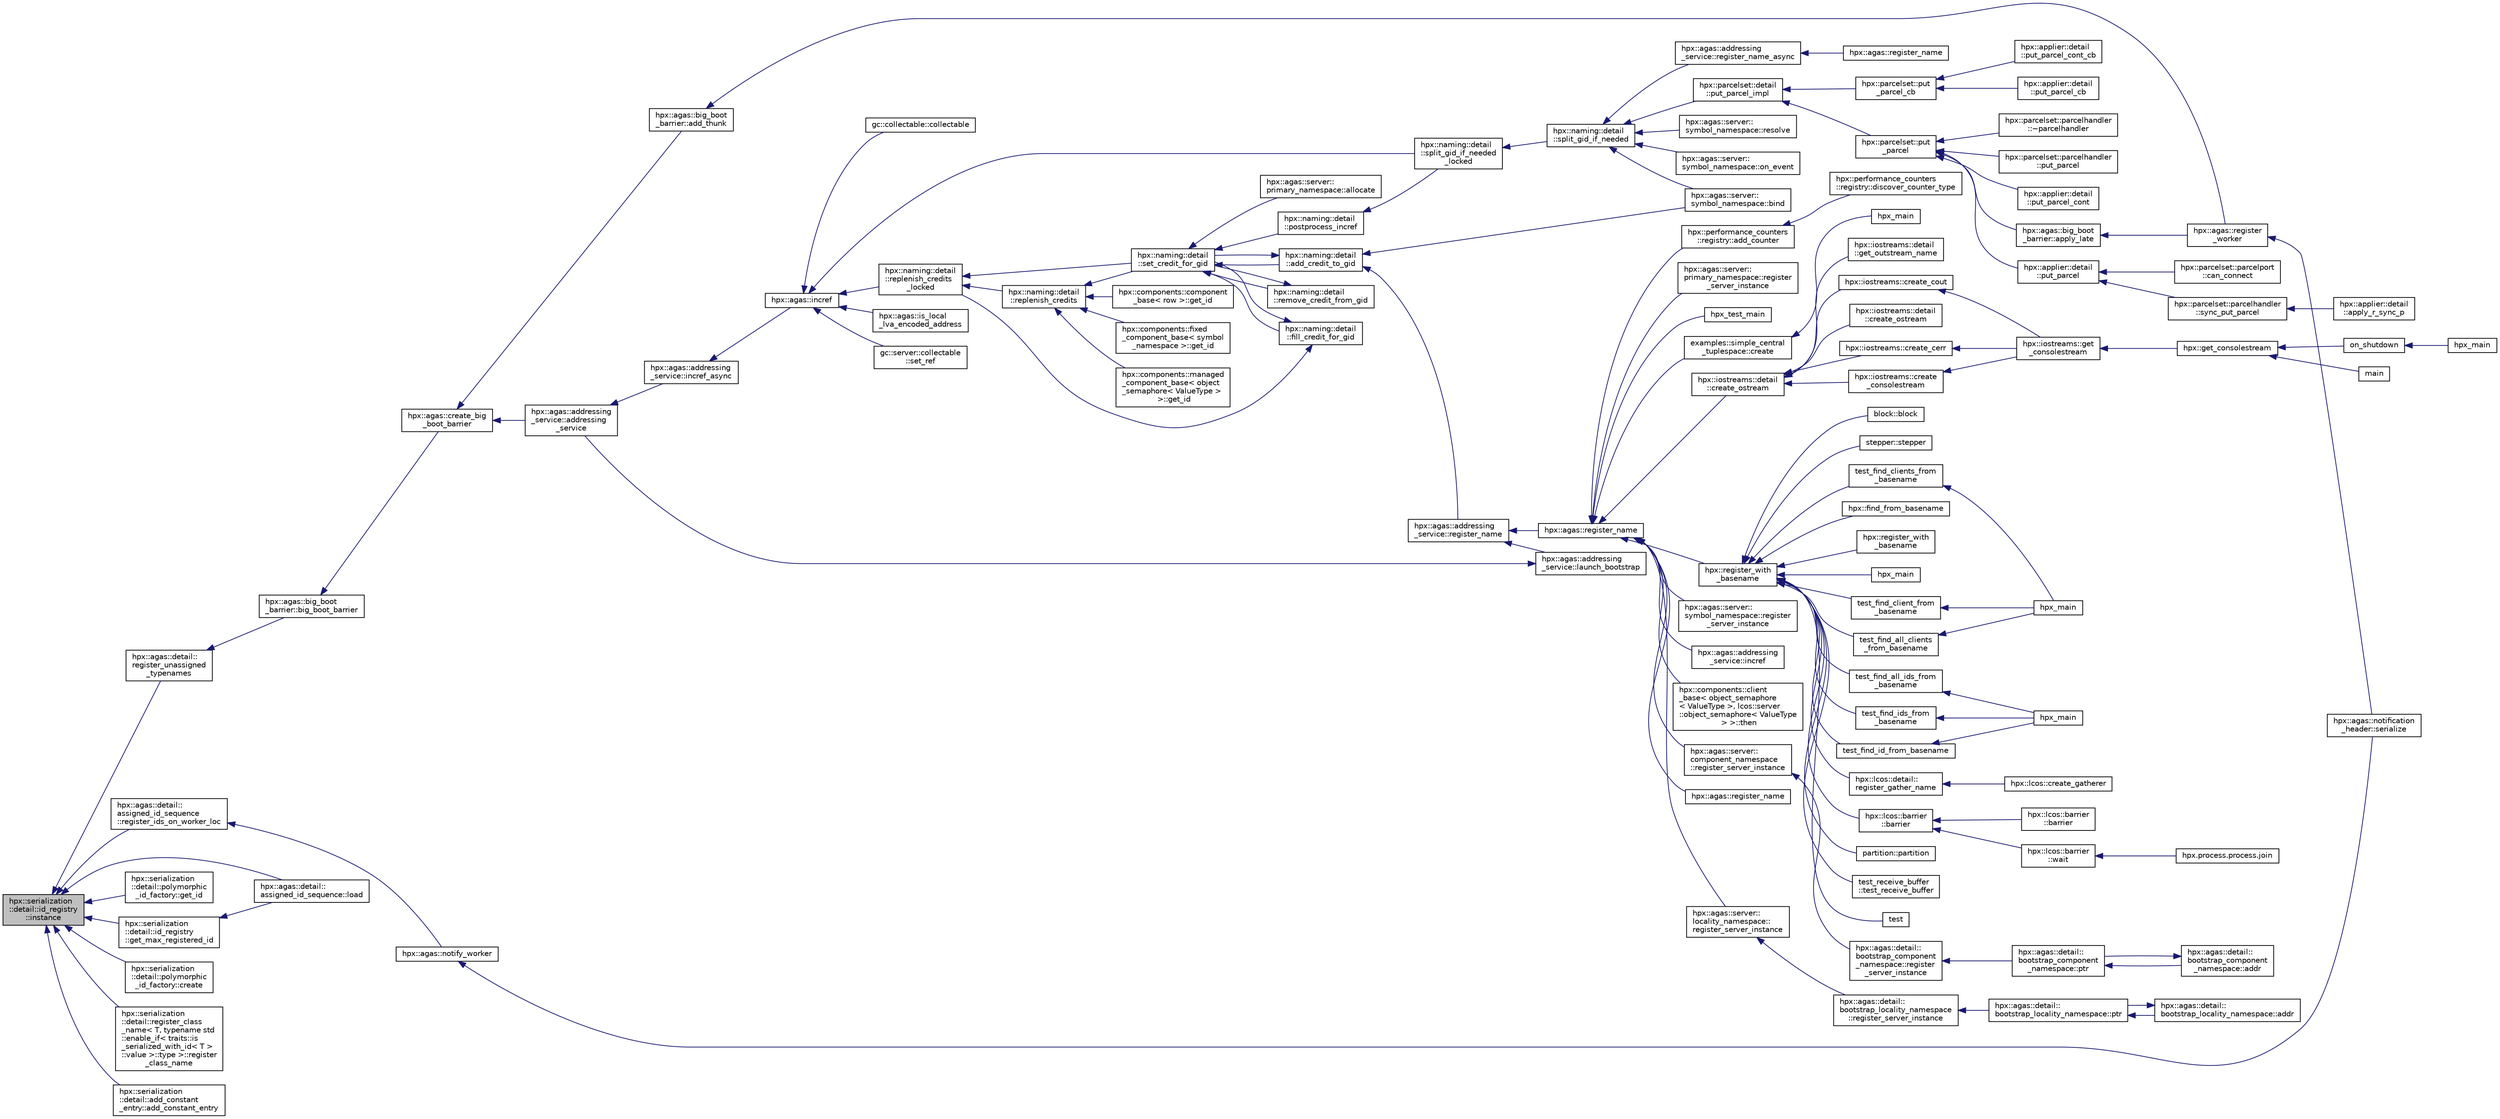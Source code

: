 digraph "hpx::serialization::detail::id_registry::instance"
{
  edge [fontname="Helvetica",fontsize="10",labelfontname="Helvetica",labelfontsize="10"];
  node [fontname="Helvetica",fontsize="10",shape=record];
  rankdir="LR";
  Node221 [label="hpx::serialization\l::detail::id_registry\l::instance",height=0.2,width=0.4,color="black", fillcolor="grey75", style="filled", fontcolor="black"];
  Node221 -> Node222 [dir="back",color="midnightblue",fontsize="10",style="solid",fontname="Helvetica"];
  Node222 [label="hpx::agas::detail::\lregister_unassigned\l_typenames",height=0.2,width=0.4,color="black", fillcolor="white", style="filled",URL="$dd/dd0/namespacehpx_1_1agas_1_1detail.html#a69a4d9fbe321b26f2eeeacaae98c05bb"];
  Node222 -> Node223 [dir="back",color="midnightblue",fontsize="10",style="solid",fontname="Helvetica"];
  Node223 [label="hpx::agas::big_boot\l_barrier::big_boot_barrier",height=0.2,width=0.4,color="black", fillcolor="white", style="filled",URL="$d8/db6/structhpx_1_1agas_1_1big__boot__barrier.html#ab00f39b77e1ae054dddeab796ac49a07"];
  Node223 -> Node224 [dir="back",color="midnightblue",fontsize="10",style="solid",fontname="Helvetica"];
  Node224 [label="hpx::agas::create_big\l_boot_barrier",height=0.2,width=0.4,color="black", fillcolor="white", style="filled",URL="$dc/d54/namespacehpx_1_1agas.html#a272f64deb448ea9613501a5b3458a57f"];
  Node224 -> Node225 [dir="back",color="midnightblue",fontsize="10",style="solid",fontname="Helvetica"];
  Node225 [label="hpx::agas::addressing\l_service::addressing\l_service",height=0.2,width=0.4,color="black", fillcolor="white", style="filled",URL="$db/d58/structhpx_1_1agas_1_1addressing__service.html#a4cd885b12c530009f44f7372c197d54f"];
  Node225 -> Node226 [dir="back",color="midnightblue",fontsize="10",style="solid",fontname="Helvetica"];
  Node226 [label="hpx::agas::addressing\l_service::incref_async",height=0.2,width=0.4,color="black", fillcolor="white", style="filled",URL="$db/d58/structhpx_1_1agas_1_1addressing__service.html#adae9df2634cf648f129f203c3678c1c1",tooltip="Increment the global reference count for the given id. "];
  Node226 -> Node227 [dir="back",color="midnightblue",fontsize="10",style="solid",fontname="Helvetica"];
  Node227 [label="hpx::agas::incref",height=0.2,width=0.4,color="black", fillcolor="white", style="filled",URL="$dc/d54/namespacehpx_1_1agas.html#aad81d2ea721c1a5692e243ef07bf164f"];
  Node227 -> Node228 [dir="back",color="midnightblue",fontsize="10",style="solid",fontname="Helvetica"];
  Node228 [label="hpx::agas::is_local\l_lva_encoded_address",height=0.2,width=0.4,color="black", fillcolor="white", style="filled",URL="$dc/d54/namespacehpx_1_1agas.html#abb5e5584ed3b536ace8e3f58415e24c2"];
  Node227 -> Node229 [dir="back",color="midnightblue",fontsize="10",style="solid",fontname="Helvetica"];
  Node229 [label="gc::server::collectable\l::set_ref",height=0.2,width=0.4,color="black", fillcolor="white", style="filled",URL="$da/d76/structgc_1_1server_1_1collectable.html#a8e123e39f5a85da593dc15b5f872748d"];
  Node227 -> Node230 [dir="back",color="midnightblue",fontsize="10",style="solid",fontname="Helvetica"];
  Node230 [label="gc::collectable::collectable",height=0.2,width=0.4,color="black", fillcolor="white", style="filled",URL="$da/d23/structgc_1_1collectable.html#a9ac791be34891330ff8192ac2ef68c7c"];
  Node227 -> Node231 [dir="back",color="midnightblue",fontsize="10",style="solid",fontname="Helvetica"];
  Node231 [label="hpx::naming::detail\l::split_gid_if_needed\l_locked",height=0.2,width=0.4,color="black", fillcolor="white", style="filled",URL="$d5/d18/namespacehpx_1_1naming_1_1detail.html#a8a41d874bb719f702a76d483293d9d56"];
  Node231 -> Node232 [dir="back",color="midnightblue",fontsize="10",style="solid",fontname="Helvetica"];
  Node232 [label="hpx::naming::detail\l::split_gid_if_needed",height=0.2,width=0.4,color="black", fillcolor="white", style="filled",URL="$d5/d18/namespacehpx_1_1naming_1_1detail.html#a106949fcb9087fb6bdca67d048d6568f"];
  Node232 -> Node233 [dir="back",color="midnightblue",fontsize="10",style="solid",fontname="Helvetica"];
  Node233 [label="hpx::agas::addressing\l_service::register_name_async",height=0.2,width=0.4,color="black", fillcolor="white", style="filled",URL="$db/d58/structhpx_1_1agas_1_1addressing__service.html#adfd0ce835927a3c0396b6fc9e9fbb3cf"];
  Node233 -> Node234 [dir="back",color="midnightblue",fontsize="10",style="solid",fontname="Helvetica"];
  Node234 [label="hpx::agas::register_name",height=0.2,width=0.4,color="black", fillcolor="white", style="filled",URL="$dc/d54/namespacehpx_1_1agas.html#adc43905ef74ad9948375f3948b64fc2f"];
  Node232 -> Node235 [dir="back",color="midnightblue",fontsize="10",style="solid",fontname="Helvetica"];
  Node235 [label="hpx::parcelset::detail\l::put_parcel_impl",height=0.2,width=0.4,color="black", fillcolor="white", style="filled",URL="$dc/d4e/namespacehpx_1_1parcelset_1_1detail.html#a0dfe29365976960c7f5db6388e8ce603"];
  Node235 -> Node236 [dir="back",color="midnightblue",fontsize="10",style="solid",fontname="Helvetica"];
  Node236 [label="hpx::parcelset::put\l_parcel",height=0.2,width=0.4,color="black", fillcolor="white", style="filled",URL="$d4/d41/namespacehpx_1_1parcelset.html#a53a9f5c6cf260dc8d06d194c96182b65"];
  Node236 -> Node237 [dir="back",color="midnightblue",fontsize="10",style="solid",fontname="Helvetica"];
  Node237 [label="hpx::applier::detail\l::put_parcel",height=0.2,width=0.4,color="black", fillcolor="white", style="filled",URL="$d1/d2a/namespacehpx_1_1applier_1_1detail.html#a4d568b8071bb894a09fabfba232c2663"];
  Node237 -> Node238 [dir="back",color="midnightblue",fontsize="10",style="solid",fontname="Helvetica"];
  Node238 [label="hpx::parcelset::parcelhandler\l::sync_put_parcel",height=0.2,width=0.4,color="black", fillcolor="white", style="filled",URL="$d4/d2f/classhpx_1_1parcelset_1_1parcelhandler.html#ad478f8b244ec822fcbcb84aa67b17497"];
  Node238 -> Node239 [dir="back",color="midnightblue",fontsize="10",style="solid",fontname="Helvetica"];
  Node239 [label="hpx::applier::detail\l::apply_r_sync_p",height=0.2,width=0.4,color="black", fillcolor="white", style="filled",URL="$d1/d2a/namespacehpx_1_1applier_1_1detail.html#ab69485311adeb590afa621a4b4be595d"];
  Node237 -> Node240 [dir="back",color="midnightblue",fontsize="10",style="solid",fontname="Helvetica"];
  Node240 [label="hpx::parcelset::parcelport\l::can_connect",height=0.2,width=0.4,color="black", fillcolor="white", style="filled",URL="$d9/d67/classhpx_1_1parcelset_1_1parcelport.html#a68bd6750625124e4de6309e74283a767"];
  Node236 -> Node241 [dir="back",color="midnightblue",fontsize="10",style="solid",fontname="Helvetica"];
  Node241 [label="hpx::applier::detail\l::put_parcel_cont",height=0.2,width=0.4,color="black", fillcolor="white", style="filled",URL="$d1/d2a/namespacehpx_1_1applier_1_1detail.html#aa5119ce6a8f642d2bacf23dc42ade0f9"];
  Node236 -> Node242 [dir="back",color="midnightblue",fontsize="10",style="solid",fontname="Helvetica"];
  Node242 [label="hpx::agas::big_boot\l_barrier::apply_late",height=0.2,width=0.4,color="black", fillcolor="white", style="filled",URL="$d8/db6/structhpx_1_1agas_1_1big__boot__barrier.html#a9148a04a25bea5a37d77b3ff20e1ebfb"];
  Node242 -> Node243 [dir="back",color="midnightblue",fontsize="10",style="solid",fontname="Helvetica"];
  Node243 [label="hpx::agas::register\l_worker",height=0.2,width=0.4,color="black", fillcolor="white", style="filled",URL="$dc/d54/namespacehpx_1_1agas.html#a3c98dc053a97fca0f3f3b5719d9f8336"];
  Node243 -> Node244 [dir="back",color="midnightblue",fontsize="10",style="solid",fontname="Helvetica"];
  Node244 [label="hpx::agas::notification\l_header::serialize",height=0.2,width=0.4,color="black", fillcolor="white", style="filled",URL="$de/dae/structhpx_1_1agas_1_1notification__header.html#aa028cf0e80baf9259523c340c4568634"];
  Node236 -> Node245 [dir="back",color="midnightblue",fontsize="10",style="solid",fontname="Helvetica"];
  Node245 [label="hpx::parcelset::parcelhandler\l::~parcelhandler",height=0.2,width=0.4,color="black", fillcolor="white", style="filled",URL="$d4/d2f/classhpx_1_1parcelset_1_1parcelhandler.html#a938c1c4259b1be845dc0197465969a17"];
  Node236 -> Node246 [dir="back",color="midnightblue",fontsize="10",style="solid",fontname="Helvetica"];
  Node246 [label="hpx::parcelset::parcelhandler\l::put_parcel",height=0.2,width=0.4,color="black", fillcolor="white", style="filled",URL="$d4/d2f/classhpx_1_1parcelset_1_1parcelhandler.html#aad45344f98c3f15456325c7270ae5ade"];
  Node235 -> Node247 [dir="back",color="midnightblue",fontsize="10",style="solid",fontname="Helvetica"];
  Node247 [label="hpx::parcelset::put\l_parcel_cb",height=0.2,width=0.4,color="black", fillcolor="white", style="filled",URL="$d4/d41/namespacehpx_1_1parcelset.html#a44a60f48094a44cbb7f52b7807dc56ff"];
  Node247 -> Node248 [dir="back",color="midnightblue",fontsize="10",style="solid",fontname="Helvetica"];
  Node248 [label="hpx::applier::detail\l::put_parcel_cb",height=0.2,width=0.4,color="black", fillcolor="white", style="filled",URL="$d1/d2a/namespacehpx_1_1applier_1_1detail.html#a96b7471f7a59fa4d3d298e562507c339"];
  Node247 -> Node249 [dir="back",color="midnightblue",fontsize="10",style="solid",fontname="Helvetica"];
  Node249 [label="hpx::applier::detail\l::put_parcel_cont_cb",height=0.2,width=0.4,color="black", fillcolor="white", style="filled",URL="$d1/d2a/namespacehpx_1_1applier_1_1detail.html#acb5d7569cd53998c51e4b48f09d62e83"];
  Node232 -> Node250 [dir="back",color="midnightblue",fontsize="10",style="solid",fontname="Helvetica"];
  Node250 [label="hpx::agas::server::\lsymbol_namespace::bind",height=0.2,width=0.4,color="black", fillcolor="white", style="filled",URL="$dc/da6/structhpx_1_1agas_1_1server_1_1symbol__namespace.html#a229ead0876ac8c5754793a2ca68de559"];
  Node232 -> Node251 [dir="back",color="midnightblue",fontsize="10",style="solid",fontname="Helvetica"];
  Node251 [label="hpx::agas::server::\lsymbol_namespace::resolve",height=0.2,width=0.4,color="black", fillcolor="white", style="filled",URL="$dc/da6/structhpx_1_1agas_1_1server_1_1symbol__namespace.html#aec3fc24e40dc96142eb77537945e92d5"];
  Node232 -> Node252 [dir="back",color="midnightblue",fontsize="10",style="solid",fontname="Helvetica"];
  Node252 [label="hpx::agas::server::\lsymbol_namespace::on_event",height=0.2,width=0.4,color="black", fillcolor="white", style="filled",URL="$dc/da6/structhpx_1_1agas_1_1server_1_1symbol__namespace.html#abbfcf18e8d40612e4fa618a39a2fc492"];
  Node227 -> Node253 [dir="back",color="midnightblue",fontsize="10",style="solid",fontname="Helvetica"];
  Node253 [label="hpx::naming::detail\l::replenish_credits\l_locked",height=0.2,width=0.4,color="black", fillcolor="white", style="filled",URL="$d5/d18/namespacehpx_1_1naming_1_1detail.html#a011ed4fa9a2f4d4319adc54943fa03d6"];
  Node253 -> Node254 [dir="back",color="midnightblue",fontsize="10",style="solid",fontname="Helvetica"];
  Node254 [label="hpx::naming::detail\l::replenish_credits",height=0.2,width=0.4,color="black", fillcolor="white", style="filled",URL="$d5/d18/namespacehpx_1_1naming_1_1detail.html#aab806d937bd01894af129d3d3cbb22f4"];
  Node254 -> Node255 [dir="back",color="midnightblue",fontsize="10",style="solid",fontname="Helvetica"];
  Node255 [label="hpx::components::component\l_base\< row \>::get_id",height=0.2,width=0.4,color="black", fillcolor="white", style="filled",URL="$d2/de6/classhpx_1_1components_1_1component__base.html#a4c8fd93514039bdf01c48d66d82b19cd"];
  Node254 -> Node256 [dir="back",color="midnightblue",fontsize="10",style="solid",fontname="Helvetica"];
  Node256 [label="hpx::components::fixed\l_component_base\< symbol\l_namespace \>::get_id",height=0.2,width=0.4,color="black", fillcolor="white", style="filled",URL="$df/dfd/classhpx_1_1components_1_1fixed__component__base.html#a3066d2c2779a65cd20ce98b87e4dd4c2"];
  Node254 -> Node257 [dir="back",color="midnightblue",fontsize="10",style="solid",fontname="Helvetica"];
  Node257 [label="hpx::components::managed\l_component_base\< object\l_semaphore\< ValueType \>\l \>::get_id",height=0.2,width=0.4,color="black", fillcolor="white", style="filled",URL="$d1/d7b/classhpx_1_1components_1_1managed__component__base.html#ac026850ad861e1da5393943cf5751708"];
  Node254 -> Node258 [dir="back",color="midnightblue",fontsize="10",style="solid",fontname="Helvetica"];
  Node258 [label="hpx::naming::detail\l::set_credit_for_gid",height=0.2,width=0.4,color="black", fillcolor="white", style="filled",URL="$d5/d18/namespacehpx_1_1naming_1_1detail.html#a87703193ff814a4e1c912e98e655ec51"];
  Node258 -> Node259 [dir="back",color="midnightblue",fontsize="10",style="solid",fontname="Helvetica"];
  Node259 [label="hpx::naming::detail\l::postprocess_incref",height=0.2,width=0.4,color="black", fillcolor="white", style="filled",URL="$d5/d18/namespacehpx_1_1naming_1_1detail.html#a9d2708b2b1a4087d64195137b077ef1d"];
  Node259 -> Node231 [dir="back",color="midnightblue",fontsize="10",style="solid",fontname="Helvetica"];
  Node258 -> Node260 [dir="back",color="midnightblue",fontsize="10",style="solid",fontname="Helvetica"];
  Node260 [label="hpx::naming::detail\l::add_credit_to_gid",height=0.2,width=0.4,color="black", fillcolor="white", style="filled",URL="$d5/d18/namespacehpx_1_1naming_1_1detail.html#ab13848a91587535a393be4def980e832"];
  Node260 -> Node261 [dir="back",color="midnightblue",fontsize="10",style="solid",fontname="Helvetica"];
  Node261 [label="hpx::agas::addressing\l_service::register_name",height=0.2,width=0.4,color="black", fillcolor="white", style="filled",URL="$db/d58/structhpx_1_1agas_1_1addressing__service.html#a5929d7fd681a5ed692bfbeaa503fc32d",tooltip="Register a global name with a global address (id) "];
  Node261 -> Node262 [dir="back",color="midnightblue",fontsize="10",style="solid",fontname="Helvetica"];
  Node262 [label="hpx::agas::addressing\l_service::launch_bootstrap",height=0.2,width=0.4,color="black", fillcolor="white", style="filled",URL="$db/d58/structhpx_1_1agas_1_1addressing__service.html#a664380be3597d3ca31677b2ae5800e76"];
  Node262 -> Node225 [dir="back",color="midnightblue",fontsize="10",style="solid",fontname="Helvetica"];
  Node261 -> Node263 [dir="back",color="midnightblue",fontsize="10",style="solid",fontname="Helvetica"];
  Node263 [label="hpx::agas::register_name",height=0.2,width=0.4,color="black", fillcolor="white", style="filled",URL="$dc/d54/namespacehpx_1_1agas.html#a3812793adbf5e7d8c6b468595ac0823f"];
  Node263 -> Node264 [dir="back",color="midnightblue",fontsize="10",style="solid",fontname="Helvetica"];
  Node264 [label="hpx::register_with\l_basename",height=0.2,width=0.4,color="black", fillcolor="white", style="filled",URL="$d8/d83/namespacehpx.html#acf88178dc8c98cb0d7396325b3ccffdd",tooltip="Register the given id using the given base name. "];
  Node264 -> Node265 [dir="back",color="midnightblue",fontsize="10",style="solid",fontname="Helvetica"];
  Node265 [label="stepper::stepper",height=0.2,width=0.4,color="black", fillcolor="white", style="filled",URL="$d0/da6/structstepper.html#a3d3b661e2502d80c80775c190f5585e2"];
  Node264 -> Node266 [dir="back",color="midnightblue",fontsize="10",style="solid",fontname="Helvetica"];
  Node266 [label="hpx::lcos::barrier\l::barrier",height=0.2,width=0.4,color="black", fillcolor="white", style="filled",URL="$d9/dab/classhpx_1_1lcos_1_1barrier.html#ae8e5bad1b2828970404b5d280137d579"];
  Node266 -> Node267 [dir="back",color="midnightblue",fontsize="10",style="solid",fontname="Helvetica"];
  Node267 [label="hpx::lcos::barrier\l::barrier",height=0.2,width=0.4,color="black", fillcolor="white", style="filled",URL="$d9/dab/classhpx_1_1lcos_1_1barrier.html#a8a9fc05508fad7cd1d8014bee0e1d221"];
  Node266 -> Node268 [dir="back",color="midnightblue",fontsize="10",style="solid",fontname="Helvetica"];
  Node268 [label="hpx::lcos::barrier\l::wait",height=0.2,width=0.4,color="black", fillcolor="white", style="filled",URL="$d9/dab/classhpx_1_1lcos_1_1barrier.html#a1fcac5ce49dd1b9800affc8c8b84e4c9"];
  Node268 -> Node269 [dir="back",color="midnightblue",fontsize="10",style="solid",fontname="Helvetica"];
  Node269 [label="hpx.process.process.join",height=0.2,width=0.4,color="black", fillcolor="white", style="filled",URL="$d3/d41/classhpx_1_1process_1_1process.html#acc7ec4687f3bf5ae121ef7b494d991d8"];
  Node264 -> Node270 [dir="back",color="midnightblue",fontsize="10",style="solid",fontname="Helvetica"];
  Node270 [label="hpx::find_from_basename",height=0.2,width=0.4,color="black", fillcolor="white", style="filled",URL="$d8/d83/namespacehpx.html#a02d4c4317d9d663b22c2e47aab0b56df",tooltip="Return registered id from the given base name and sequence number. "];
  Node264 -> Node271 [dir="back",color="midnightblue",fontsize="10",style="solid",fontname="Helvetica"];
  Node271 [label="hpx::register_with\l_basename",height=0.2,width=0.4,color="black", fillcolor="white", style="filled",URL="$d8/d83/namespacehpx.html#a09a6c6ffc84d21df225c3f5730de31d0"];
  Node264 -> Node272 [dir="back",color="midnightblue",fontsize="10",style="solid",fontname="Helvetica"];
  Node272 [label="hpx_main",height=0.2,width=0.4,color="black", fillcolor="white", style="filled",URL="$db/d8d/duplicate__id__registration__1596_8cpp.html#aefd26dd818037509b2241068d57e3e1d"];
  Node264 -> Node273 [dir="back",color="midnightblue",fontsize="10",style="solid",fontname="Helvetica"];
  Node273 [label="test_find_all_clients\l_from_basename",height=0.2,width=0.4,color="black", fillcolor="white", style="filled",URL="$dc/d15/find__clients__from__prefix_8cpp.html#aa57a9747db04f3feb78e2e423232d1f9"];
  Node273 -> Node274 [dir="back",color="midnightblue",fontsize="10",style="solid",fontname="Helvetica"];
  Node274 [label="hpx_main",height=0.2,width=0.4,color="black", fillcolor="white", style="filled",URL="$dc/d15/find__clients__from__prefix_8cpp.html#aefd26dd818037509b2241068d57e3e1d"];
  Node264 -> Node275 [dir="back",color="midnightblue",fontsize="10",style="solid",fontname="Helvetica"];
  Node275 [label="test_find_clients_from\l_basename",height=0.2,width=0.4,color="black", fillcolor="white", style="filled",URL="$dc/d15/find__clients__from__prefix_8cpp.html#a6fef840f56014443521cc99c2d9d781c"];
  Node275 -> Node274 [dir="back",color="midnightblue",fontsize="10",style="solid",fontname="Helvetica"];
  Node264 -> Node276 [dir="back",color="midnightblue",fontsize="10",style="solid",fontname="Helvetica"];
  Node276 [label="test_find_client_from\l_basename",height=0.2,width=0.4,color="black", fillcolor="white", style="filled",URL="$dc/d15/find__clients__from__prefix_8cpp.html#a61a7f45bc9dd018d57ea2230824dab25"];
  Node276 -> Node274 [dir="back",color="midnightblue",fontsize="10",style="solid",fontname="Helvetica"];
  Node264 -> Node277 [dir="back",color="midnightblue",fontsize="10",style="solid",fontname="Helvetica"];
  Node277 [label="test_find_all_ids_from\l_basename",height=0.2,width=0.4,color="black", fillcolor="white", style="filled",URL="$dc/df3/find__ids__from__prefix_8cpp.html#a369302d85871c563e109f575d4c3d29c"];
  Node277 -> Node278 [dir="back",color="midnightblue",fontsize="10",style="solid",fontname="Helvetica"];
  Node278 [label="hpx_main",height=0.2,width=0.4,color="black", fillcolor="white", style="filled",URL="$dc/df3/find__ids__from__prefix_8cpp.html#aefd26dd818037509b2241068d57e3e1d"];
  Node264 -> Node279 [dir="back",color="midnightblue",fontsize="10",style="solid",fontname="Helvetica"];
  Node279 [label="test_find_ids_from\l_basename",height=0.2,width=0.4,color="black", fillcolor="white", style="filled",URL="$dc/df3/find__ids__from__prefix_8cpp.html#a4526a7a41c258e2aedcdabd4ece4f4ba"];
  Node279 -> Node278 [dir="back",color="midnightblue",fontsize="10",style="solid",fontname="Helvetica"];
  Node264 -> Node280 [dir="back",color="midnightblue",fontsize="10",style="solid",fontname="Helvetica"];
  Node280 [label="test_find_id_from_basename",height=0.2,width=0.4,color="black", fillcolor="white", style="filled",URL="$dc/df3/find__ids__from__prefix_8cpp.html#a35b932e250f78d774db87c971e42adce"];
  Node280 -> Node278 [dir="back",color="midnightblue",fontsize="10",style="solid",fontname="Helvetica"];
  Node264 -> Node281 [dir="back",color="midnightblue",fontsize="10",style="solid",fontname="Helvetica"];
  Node281 [label="hpx::lcos::detail::\lregister_gather_name",height=0.2,width=0.4,color="black", fillcolor="white", style="filled",URL="$d4/d6c/namespacehpx_1_1lcos_1_1detail.html#afb3d3eafe04150308d004869a96242b3"];
  Node281 -> Node282 [dir="back",color="midnightblue",fontsize="10",style="solid",fontname="Helvetica"];
  Node282 [label="hpx::lcos::create_gatherer",height=0.2,width=0.4,color="black", fillcolor="white", style="filled",URL="$d2/dc9/namespacehpx_1_1lcos.html#aaa3e2a825ca566eee4e3c0cfc19b5dc3"];
  Node264 -> Node283 [dir="back",color="midnightblue",fontsize="10",style="solid",fontname="Helvetica"];
  Node283 [label="partition::partition",height=0.2,width=0.4,color="black", fillcolor="white", style="filled",URL="$d3/d98/structpartition.html#a949115c70a8ed7802ec756677063507b"];
  Node264 -> Node284 [dir="back",color="midnightblue",fontsize="10",style="solid",fontname="Helvetica"];
  Node284 [label="test_receive_buffer\l::test_receive_buffer",height=0.2,width=0.4,color="black", fillcolor="white", style="filled",URL="$d1/d2e/structtest__receive__buffer.html#a501e8703c3a9d33b23c67cc3782a3052"];
  Node264 -> Node285 [dir="back",color="midnightblue",fontsize="10",style="solid",fontname="Helvetica"];
  Node285 [label="test",height=0.2,width=0.4,color="black", fillcolor="white", style="filled",URL="$db/d95/register__with__basename__1804_8cpp.html#ae1a3968e7947464bee7714f6d43b7002"];
  Node264 -> Node286 [dir="back",color="midnightblue",fontsize="10",style="solid",fontname="Helvetica"];
  Node286 [label="block::block",height=0.2,width=0.4,color="black", fillcolor="white", style="filled",URL="$d1/d7f/structblock.html#ad2fe04030b850ffa3f213c85f848c0c9"];
  Node263 -> Node287 [dir="back",color="midnightblue",fontsize="10",style="solid",fontname="Helvetica"];
  Node287 [label="hpx::agas::addressing\l_service::incref",height=0.2,width=0.4,color="black", fillcolor="white", style="filled",URL="$db/d58/structhpx_1_1agas_1_1addressing__service.html#a77add8ef493b3ff577876bbbde8b2ead"];
  Node263 -> Node288 [dir="back",color="midnightblue",fontsize="10",style="solid",fontname="Helvetica"];
  Node288 [label="hpx::components::client\l_base\< object_semaphore\l\< ValueType \>, lcos::server\l::object_semaphore\< ValueType\l \> \>::then",height=0.2,width=0.4,color="black", fillcolor="white", style="filled",URL="$d9/dad/classhpx_1_1components_1_1client__base.html#a195e205b5917c50455e9eab169045a2f"];
  Node263 -> Node289 [dir="back",color="midnightblue",fontsize="10",style="solid",fontname="Helvetica"];
  Node289 [label="hpx::agas::server::\lcomponent_namespace\l::register_server_instance",height=0.2,width=0.4,color="black", fillcolor="white", style="filled",URL="$d4/dc8/structhpx_1_1agas_1_1server_1_1component__namespace.html#aa114cf679cc56f70c05ab18aff971ecb"];
  Node289 -> Node290 [dir="back",color="midnightblue",fontsize="10",style="solid",fontname="Helvetica"];
  Node290 [label="hpx::agas::detail::\lbootstrap_component\l_namespace::register\l_server_instance",height=0.2,width=0.4,color="black", fillcolor="white", style="filled",URL="$d4/db7/structhpx_1_1agas_1_1detail_1_1bootstrap__component__namespace.html#abbc31dcbeb87361092d40afcfbd456b8"];
  Node290 -> Node291 [dir="back",color="midnightblue",fontsize="10",style="solid",fontname="Helvetica"];
  Node291 [label="hpx::agas::detail::\lbootstrap_component\l_namespace::ptr",height=0.2,width=0.4,color="black", fillcolor="white", style="filled",URL="$d4/db7/structhpx_1_1agas_1_1detail_1_1bootstrap__component__namespace.html#a2ddc1b51e40d6b5c32f7eeba52a7527d"];
  Node291 -> Node292 [dir="back",color="midnightblue",fontsize="10",style="solid",fontname="Helvetica"];
  Node292 [label="hpx::agas::detail::\lbootstrap_component\l_namespace::addr",height=0.2,width=0.4,color="black", fillcolor="white", style="filled",URL="$d4/db7/structhpx_1_1agas_1_1detail_1_1bootstrap__component__namespace.html#a4947343cef580d3a72f9fcb6803a54b1"];
  Node292 -> Node291 [dir="back",color="midnightblue",fontsize="10",style="solid",fontname="Helvetica"];
  Node263 -> Node293 [dir="back",color="midnightblue",fontsize="10",style="solid",fontname="Helvetica"];
  Node293 [label="hpx::agas::register_name",height=0.2,width=0.4,color="black", fillcolor="white", style="filled",URL="$dc/d54/namespacehpx_1_1agas.html#a2430195ce3eb5a044693ffff42ac4124"];
  Node263 -> Node294 [dir="back",color="midnightblue",fontsize="10",style="solid",fontname="Helvetica"];
  Node294 [label="hpx::agas::server::\llocality_namespace::\lregister_server_instance",height=0.2,width=0.4,color="black", fillcolor="white", style="filled",URL="$dc/d72/structhpx_1_1agas_1_1server_1_1locality__namespace.html#af1491746c7368e3824c99bc100f18734"];
  Node294 -> Node295 [dir="back",color="midnightblue",fontsize="10",style="solid",fontname="Helvetica"];
  Node295 [label="hpx::agas::detail::\lbootstrap_locality_namespace\l::register_server_instance",height=0.2,width=0.4,color="black", fillcolor="white", style="filled",URL="$d2/d28/structhpx_1_1agas_1_1detail_1_1bootstrap__locality__namespace.html#ae300573bed5ba4de244854736bc93372"];
  Node295 -> Node296 [dir="back",color="midnightblue",fontsize="10",style="solid",fontname="Helvetica"];
  Node296 [label="hpx::agas::detail::\lbootstrap_locality_namespace::ptr",height=0.2,width=0.4,color="black", fillcolor="white", style="filled",URL="$d2/d28/structhpx_1_1agas_1_1detail_1_1bootstrap__locality__namespace.html#a5d4dcef228d9a8e6040f2e404546a7b8"];
  Node296 -> Node297 [dir="back",color="midnightblue",fontsize="10",style="solid",fontname="Helvetica"];
  Node297 [label="hpx::agas::detail::\lbootstrap_locality_namespace::addr",height=0.2,width=0.4,color="black", fillcolor="white", style="filled",URL="$d2/d28/structhpx_1_1agas_1_1detail_1_1bootstrap__locality__namespace.html#a6a5b1a39f25283d49aae9a42b5c4388a"];
  Node297 -> Node296 [dir="back",color="midnightblue",fontsize="10",style="solid",fontname="Helvetica"];
  Node263 -> Node298 [dir="back",color="midnightblue",fontsize="10",style="solid",fontname="Helvetica"];
  Node298 [label="hpx::agas::server::\lprimary_namespace::register\l_server_instance",height=0.2,width=0.4,color="black", fillcolor="white", style="filled",URL="$d7/d3a/structhpx_1_1agas_1_1server_1_1primary__namespace.html#a8d3a53331e87a1a6a16a53a0f5c5d759"];
  Node263 -> Node299 [dir="back",color="midnightblue",fontsize="10",style="solid",fontname="Helvetica"];
  Node299 [label="hpx_test_main",height=0.2,width=0.4,color="black", fillcolor="white", style="filled",URL="$d9/deb/refcnted__symbol__to__local__object_8cpp.html#a9a1c75cfa4bc8637fb9e22dfdca0891a"];
  Node263 -> Node300 [dir="back",color="midnightblue",fontsize="10",style="solid",fontname="Helvetica"];
  Node300 [label="hpx::performance_counters\l::registry::add_counter",height=0.2,width=0.4,color="black", fillcolor="white", style="filled",URL="$d2/d02/classhpx_1_1performance__counters_1_1registry.html#a161780fff85c669515be3253f0e29fa5",tooltip="Add an existing performance counter instance to the registry. "];
  Node300 -> Node301 [dir="back",color="midnightblue",fontsize="10",style="solid",fontname="Helvetica"];
  Node301 [label="hpx::performance_counters\l::registry::discover_counter_type",height=0.2,width=0.4,color="black", fillcolor="white", style="filled",URL="$d2/d02/classhpx_1_1performance__counters_1_1registry.html#af060ad9ba59fefe302c89bd8e80227d9"];
  Node263 -> Node302 [dir="back",color="midnightblue",fontsize="10",style="solid",fontname="Helvetica"];
  Node302 [label="examples::simple_central\l_tuplespace::create",height=0.2,width=0.4,color="black", fillcolor="white", style="filled",URL="$d5/d1b/classexamples_1_1simple__central__tuplespace.html#a56c807f1fdd13e282e0ab8f45fdcf0b7"];
  Node302 -> Node303 [dir="back",color="midnightblue",fontsize="10",style="solid",fontname="Helvetica"];
  Node303 [label="hpx_main",height=0.2,width=0.4,color="black", fillcolor="white", style="filled",URL="$d1/d7b/simple__central__tuplespace__client_8cpp.html#aefd26dd818037509b2241068d57e3e1d"];
  Node263 -> Node304 [dir="back",color="midnightblue",fontsize="10",style="solid",fontname="Helvetica"];
  Node304 [label="hpx::iostreams::detail\l::create_ostream",height=0.2,width=0.4,color="black", fillcolor="white", style="filled",URL="$de/d26/namespacehpx_1_1iostreams_1_1detail.html#a2532c6c409d765cc96f0f062dd1807ea"];
  Node304 -> Node305 [dir="back",color="midnightblue",fontsize="10",style="solid",fontname="Helvetica"];
  Node305 [label="hpx::iostreams::detail\l::get_outstream_name",height=0.2,width=0.4,color="black", fillcolor="white", style="filled",URL="$de/d26/namespacehpx_1_1iostreams_1_1detail.html#a4e5f42733aacfd1b6f845141cc8bd755"];
  Node304 -> Node306 [dir="back",color="midnightblue",fontsize="10",style="solid",fontname="Helvetica"];
  Node306 [label="hpx::iostreams::detail\l::create_ostream",height=0.2,width=0.4,color="black", fillcolor="white", style="filled",URL="$de/d26/namespacehpx_1_1iostreams_1_1detail.html#a6a1ed0a7709d7cba5b0feb9d3752fb31"];
  Node304 -> Node307 [dir="back",color="midnightblue",fontsize="10",style="solid",fontname="Helvetica"];
  Node307 [label="hpx::iostreams::create_cout",height=0.2,width=0.4,color="black", fillcolor="white", style="filled",URL="$dd/d1d/namespacehpx_1_1iostreams.html#a9a178fadf70f9b3c6f74274409a7bc69"];
  Node307 -> Node308 [dir="back",color="midnightblue",fontsize="10",style="solid",fontname="Helvetica"];
  Node308 [label="hpx::iostreams::get\l_consolestream",height=0.2,width=0.4,color="black", fillcolor="white", style="filled",URL="$dd/d1d/namespacehpx_1_1iostreams.html#ac4a2ed792a4f5bdcb286ba83f5cd261d"];
  Node308 -> Node309 [dir="back",color="midnightblue",fontsize="10",style="solid",fontname="Helvetica"];
  Node309 [label="hpx::get_consolestream",height=0.2,width=0.4,color="black", fillcolor="white", style="filled",URL="$d8/d83/namespacehpx.html#af305e0b2731f998440d87c7500187a11"];
  Node309 -> Node310 [dir="back",color="midnightblue",fontsize="10",style="solid",fontname="Helvetica"];
  Node310 [label="main",height=0.2,width=0.4,color="black", fillcolor="white", style="filled",URL="$db/dd0/lost__output__2236_8cpp.html#a3c04138a5bfe5d72780bb7e82a18e627"];
  Node309 -> Node311 [dir="back",color="midnightblue",fontsize="10",style="solid",fontname="Helvetica"];
  Node311 [label="on_shutdown",height=0.2,width=0.4,color="black", fillcolor="white", style="filled",URL="$de/d67/no__output__1173_8cpp.html#ada3655c097ed162539aadedb0de3673b"];
  Node311 -> Node312 [dir="back",color="midnightblue",fontsize="10",style="solid",fontname="Helvetica"];
  Node312 [label="hpx_main",height=0.2,width=0.4,color="black", fillcolor="white", style="filled",URL="$de/d67/no__output__1173_8cpp.html#a4ca51ec94fa82421fc621b58eef7b01c"];
  Node304 -> Node313 [dir="back",color="midnightblue",fontsize="10",style="solid",fontname="Helvetica"];
  Node313 [label="hpx::iostreams::create_cerr",height=0.2,width=0.4,color="black", fillcolor="white", style="filled",URL="$dd/d1d/namespacehpx_1_1iostreams.html#aecf4f2ddc53a24fe917ce7cca0bda378"];
  Node313 -> Node308 [dir="back",color="midnightblue",fontsize="10",style="solid",fontname="Helvetica"];
  Node304 -> Node314 [dir="back",color="midnightblue",fontsize="10",style="solid",fontname="Helvetica"];
  Node314 [label="hpx::iostreams::create\l_consolestream",height=0.2,width=0.4,color="black", fillcolor="white", style="filled",URL="$dd/d1d/namespacehpx_1_1iostreams.html#ade2ebf54e04b80ddcf3c31dd0bad5ece"];
  Node314 -> Node308 [dir="back",color="midnightblue",fontsize="10",style="solid",fontname="Helvetica"];
  Node263 -> Node315 [dir="back",color="midnightblue",fontsize="10",style="solid",fontname="Helvetica"];
  Node315 [label="hpx::agas::server::\lsymbol_namespace::register\l_server_instance",height=0.2,width=0.4,color="black", fillcolor="white", style="filled",URL="$dc/da6/structhpx_1_1agas_1_1server_1_1symbol__namespace.html#ac7de45f2a45cfccf925b88563f61efb0"];
  Node260 -> Node258 [dir="back",color="midnightblue",fontsize="10",style="solid",fontname="Helvetica"];
  Node260 -> Node250 [dir="back",color="midnightblue",fontsize="10",style="solid",fontname="Helvetica"];
  Node258 -> Node316 [dir="back",color="midnightblue",fontsize="10",style="solid",fontname="Helvetica"];
  Node316 [label="hpx::naming::detail\l::remove_credit_from_gid",height=0.2,width=0.4,color="black", fillcolor="white", style="filled",URL="$d5/d18/namespacehpx_1_1naming_1_1detail.html#a3ccb4b028c2c757c0fabdfe58ac07e47"];
  Node316 -> Node258 [dir="back",color="midnightblue",fontsize="10",style="solid",fontname="Helvetica"];
  Node258 -> Node317 [dir="back",color="midnightblue",fontsize="10",style="solid",fontname="Helvetica"];
  Node317 [label="hpx::naming::detail\l::fill_credit_for_gid",height=0.2,width=0.4,color="black", fillcolor="white", style="filled",URL="$d5/d18/namespacehpx_1_1naming_1_1detail.html#a3ec890e6a5b5c8fbd21b11dfe7e50352"];
  Node317 -> Node253 [dir="back",color="midnightblue",fontsize="10",style="solid",fontname="Helvetica"];
  Node317 -> Node258 [dir="back",color="midnightblue",fontsize="10",style="solid",fontname="Helvetica"];
  Node258 -> Node318 [dir="back",color="midnightblue",fontsize="10",style="solid",fontname="Helvetica"];
  Node318 [label="hpx::agas::server::\lprimary_namespace::allocate",height=0.2,width=0.4,color="black", fillcolor="white", style="filled",URL="$d7/d3a/structhpx_1_1agas_1_1server_1_1primary__namespace.html#a87560fb730ac846b91fc7287dc4e247b"];
  Node253 -> Node258 [dir="back",color="midnightblue",fontsize="10",style="solid",fontname="Helvetica"];
  Node224 -> Node319 [dir="back",color="midnightblue",fontsize="10",style="solid",fontname="Helvetica"];
  Node319 [label="hpx::agas::big_boot\l_barrier::add_thunk",height=0.2,width=0.4,color="black", fillcolor="white", style="filled",URL="$d8/db6/structhpx_1_1agas_1_1big__boot__barrier.html#a4f0a3fbaed50482d5fba106e49c0d1af"];
  Node319 -> Node243 [dir="back",color="midnightblue",fontsize="10",style="solid",fontname="Helvetica"];
  Node221 -> Node320 [dir="back",color="midnightblue",fontsize="10",style="solid",fontname="Helvetica"];
  Node320 [label="hpx::agas::detail::\lassigned_id_sequence::load",height=0.2,width=0.4,color="black", fillcolor="white", style="filled",URL="$dd/d18/structhpx_1_1agas_1_1detail_1_1assigned__id__sequence.html#a99a379110ec6aa07c3f1d650769e59b8"];
  Node221 -> Node321 [dir="back",color="midnightblue",fontsize="10",style="solid",fontname="Helvetica"];
  Node321 [label="hpx::agas::detail::\lassigned_id_sequence\l::register_ids_on_worker_loc",height=0.2,width=0.4,color="black", fillcolor="white", style="filled",URL="$dd/d18/structhpx_1_1agas_1_1detail_1_1assigned__id__sequence.html#a35eae836c4f5b4b971e74572c990c689"];
  Node321 -> Node322 [dir="back",color="midnightblue",fontsize="10",style="solid",fontname="Helvetica"];
  Node322 [label="hpx::agas::notify_worker",height=0.2,width=0.4,color="black", fillcolor="white", style="filled",URL="$dc/d54/namespacehpx_1_1agas.html#a9bf88ab8d54a369fb9ed0fd3157ef1e8"];
  Node322 -> Node244 [dir="back",color="midnightblue",fontsize="10",style="solid",fontname="Helvetica"];
  Node221 -> Node323 [dir="back",color="midnightblue",fontsize="10",style="solid",fontname="Helvetica"];
  Node323 [label="hpx::serialization\l::detail::polymorphic\l_id_factory::get_id",height=0.2,width=0.4,color="black", fillcolor="white", style="filled",URL="$d8/dd4/classhpx_1_1serialization_1_1detail_1_1polymorphic__id__factory.html#a176fa4d6bd7a1eca84e754fead3650dd"];
  Node221 -> Node324 [dir="back",color="midnightblue",fontsize="10",style="solid",fontname="Helvetica"];
  Node324 [label="hpx::serialization\l::detail::id_registry\l::get_max_registered_id",height=0.2,width=0.4,color="black", fillcolor="white", style="filled",URL="$dc/d9a/classhpx_1_1serialization_1_1detail_1_1id__registry.html#a608a41c816cf1aa794aafecae21d2963"];
  Node324 -> Node320 [dir="back",color="midnightblue",fontsize="10",style="solid",fontname="Helvetica"];
  Node221 -> Node325 [dir="back",color="midnightblue",fontsize="10",style="solid",fontname="Helvetica"];
  Node325 [label="hpx::serialization\l::detail::polymorphic\l_id_factory::create",height=0.2,width=0.4,color="black", fillcolor="white", style="filled",URL="$d8/dd4/classhpx_1_1serialization_1_1detail_1_1polymorphic__id__factory.html#a5e0ce40db7be2eac2c67d2bbb5f16ce9"];
  Node221 -> Node326 [dir="back",color="midnightblue",fontsize="10",style="solid",fontname="Helvetica"];
  Node326 [label="hpx::serialization\l::detail::register_class\l_name\< T, typename std\l::enable_if\< traits::is\l_serialized_with_id\< T \>\l::value \>::type \>::register\l_class_name",height=0.2,width=0.4,color="black", fillcolor="white", style="filled",URL="$d9/d35/structhpx_1_1serialization_1_1detail_1_1register__class__name_3_01_t_00_01typename_01std_1_1enab579aececcdb8413b2fbc5d8e164755d7.html#a5ce7dae3f78afd17133e5b1cf049078c"];
  Node221 -> Node327 [dir="back",color="midnightblue",fontsize="10",style="solid",fontname="Helvetica"];
  Node327 [label="hpx::serialization\l::detail::add_constant\l_entry::add_constant_entry",height=0.2,width=0.4,color="black", fillcolor="white", style="filled",URL="$d5/dfe/structhpx_1_1serialization_1_1detail_1_1add__constant__entry.html#a86e806bc4567e2301630e4a606be8ab8"];
}
